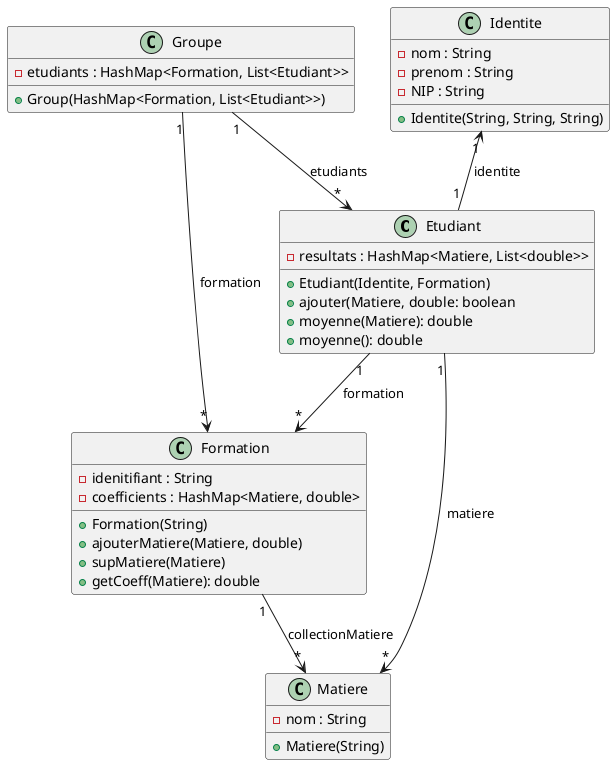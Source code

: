 @startuml
'https://plantuml.com/class-diagram

class Etudiant{
 - resultats : HashMap<Matiere, List<double>>
    + Etudiant(Identite, Formation)
    + ajouter(Matiere, double: boolean
    + moyenne(Matiere): double
    + moyenne(): double
}

class Identite{
 - nom : String
 - prenom : String
 - NIP : String
    + Identite(String, String, String)
}

class Formation{
- idenitifiant : String
- coefficients : HashMap<Matiere, double>
    + Formation(String)
    + ajouterMatiere(Matiere, double)
    + supMatiere(Matiere)
    + getCoeff(Matiere): double
}

class Matiere{
 - nom : String
    + Matiere(String)
}

class Groupe{
- etudiants : HashMap<Formation, List<Etudiant>>
    + Group(HashMap<Formation, List<Etudiant>>)
}

Identite "1" <-- "1" Etudiant : identite
Etudiant "1" --> "*" Formation : formation
Etudiant "1" --> "*" Matiere : matiere
Formation "1" --> "*" Matiere : collectionMatiere
Groupe  "1" --> "*" Formation : formation
Groupe  "1" --> "*" Etudiant : etudiants

@enduml
